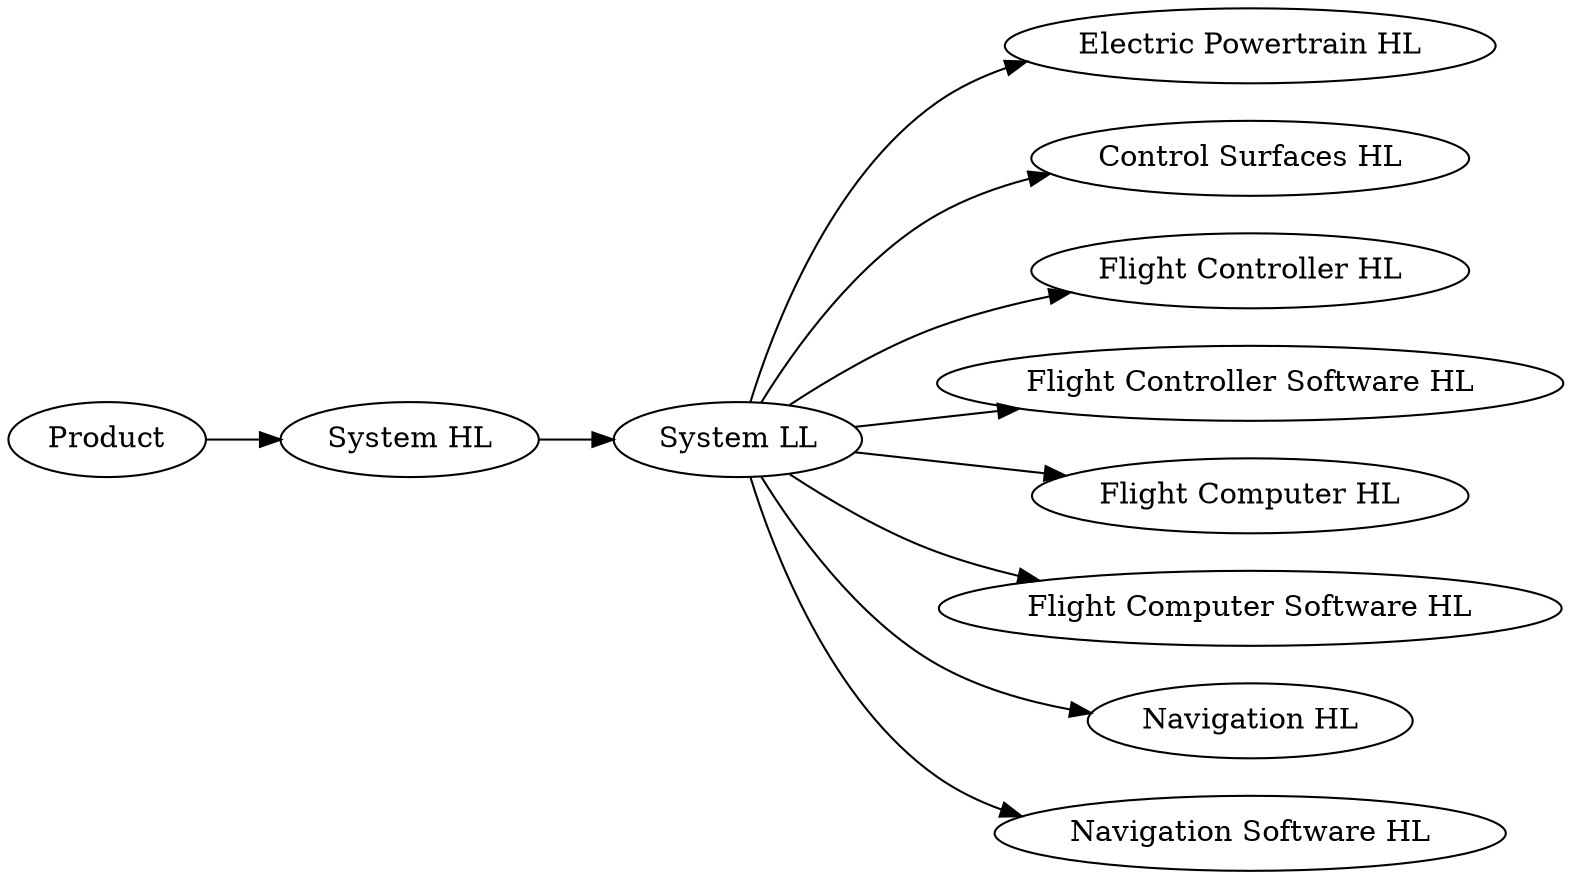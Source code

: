 digraph {
    rankdir = "LR";
    Prod [
        label = "Product";
    ]

    SysHL [
        label = "System HL";
    ]

    SysLL [
        label = "System LL";
    ]

    EpHL [
        label = "Electric Powertrain HL";
    ]
    CsHL [
        label = "Control Surfaces HL";
    ]
    FcHL [
        label = "Flight Controller HL";
    ]
    FcsHL [
        label = "Flight Controller Software HL";
    ]
    FcpHL [
        label = "Flight Computer HL";
    ]
    FcpsHL [
        label = "Flight Computer Software HL";
    ]

    NavHL [
        label = "Navigation HL";
    ]

    NavsHL [
        label = "Navigation Software HL";
    ]


    Prod -> SysHL;
    SysHL -> SysLL;

    SysLL -> EpHL;
    SysLL -> CsHL;
    SysLL -> FcHL;
    SysLL -> FcsHL;
    SysLL -> FcpHL;
    SysLL -> FcpsHL;
    SysLL -> NavHL
    SysLL -> NavsHL
}